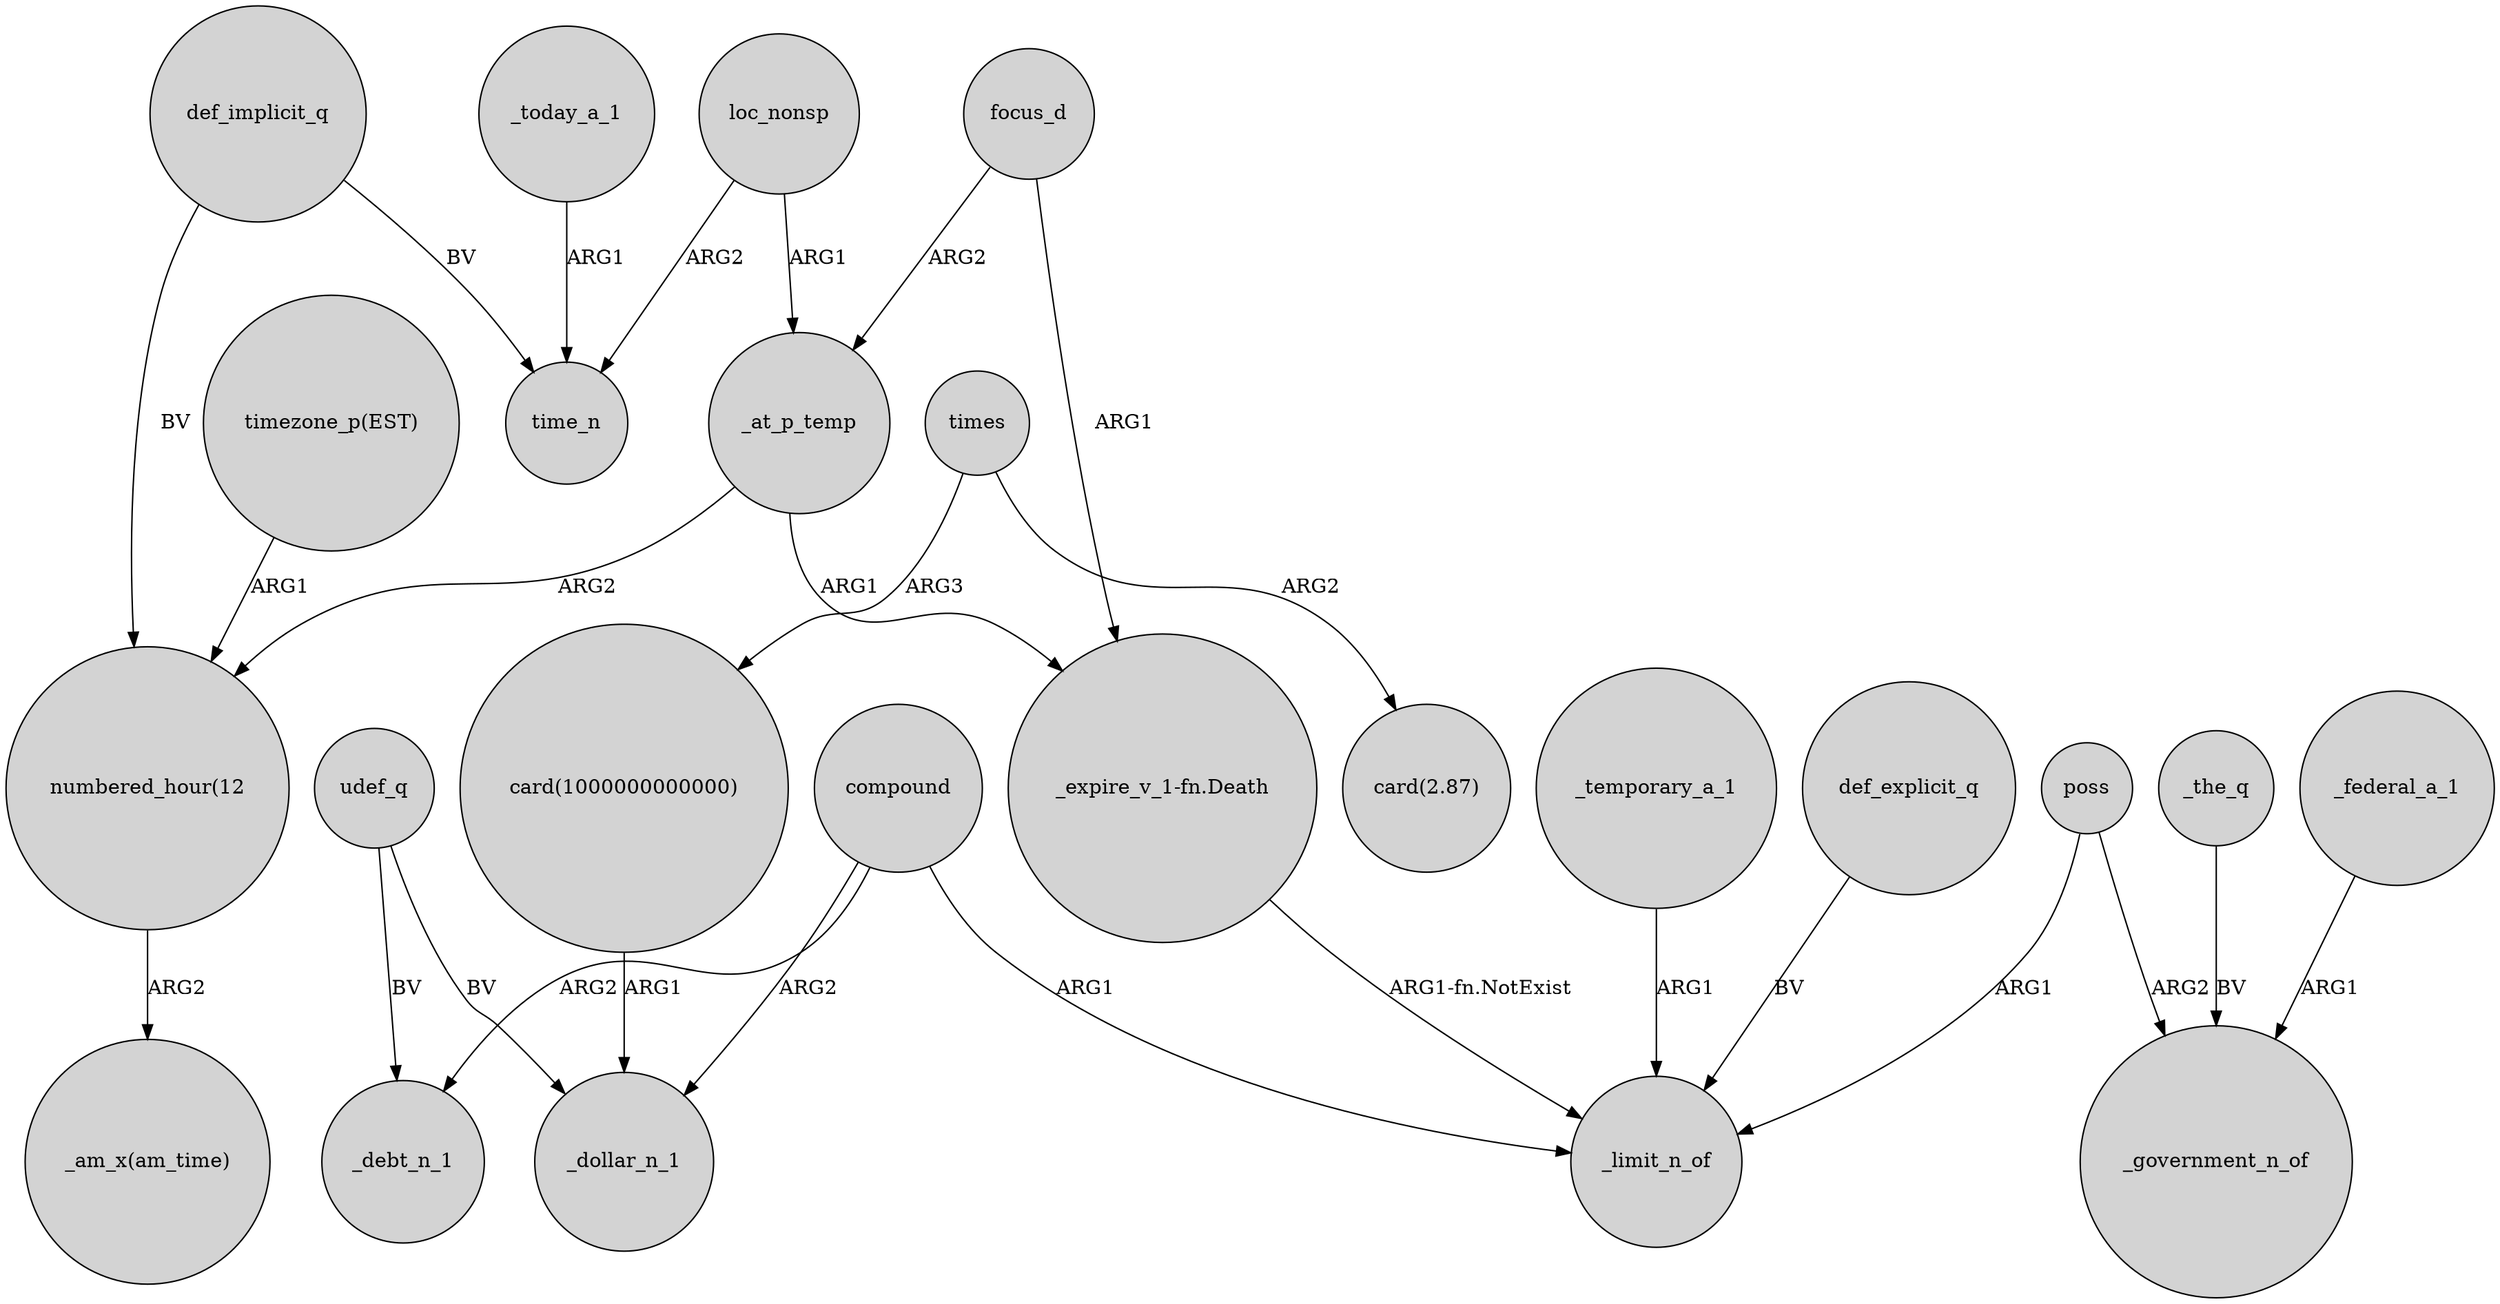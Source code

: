 digraph {
	node [shape=circle style=filled]
	focus_d -> _at_p_temp [label=ARG2]
	_today_a_1 -> time_n [label=ARG1]
	udef_q -> _debt_n_1 [label=BV]
	compound -> _debt_n_1 [label=ARG2]
	compound -> _limit_n_of [label=ARG1]
	def_implicit_q -> "numbered_hour(12":"01)" [label=BV]
	_at_p_temp -> "_expire_v_1-fn.Death" [label=ARG1]
	"card(1000000000000)" -> _dollar_n_1 [label=ARG1]
	_federal_a_1 -> _government_n_of [label=ARG1]
	loc_nonsp -> time_n [label=ARG2]
	poss -> _limit_n_of [label=ARG1]
	times -> "card(2.87)" [label=ARG2]
	times -> "card(1000000000000)" [label=ARG3]
	"timezone_p(EST)" -> "numbered_hour(12":"01)" [label=ARG1]
	"numbered_hour(12":"01)" -> "_am_x(am_time)" [label=ARG2]
	loc_nonsp -> _at_p_temp [label=ARG1]
	_temporary_a_1 -> _limit_n_of [label=ARG1]
	_the_q -> _government_n_of [label=BV]
	_at_p_temp -> "numbered_hour(12":"01)" [label=ARG2]
	compound -> _dollar_n_1 [label=ARG2]
	poss -> _government_n_of [label=ARG2]
	def_explicit_q -> _limit_n_of [label=BV]
	"_expire_v_1-fn.Death" -> _limit_n_of [label="ARG1-fn.NotExist"]
	udef_q -> _dollar_n_1 [label=BV]
	def_implicit_q -> time_n [label=BV]
	focus_d -> "_expire_v_1-fn.Death" [label=ARG1]
}
